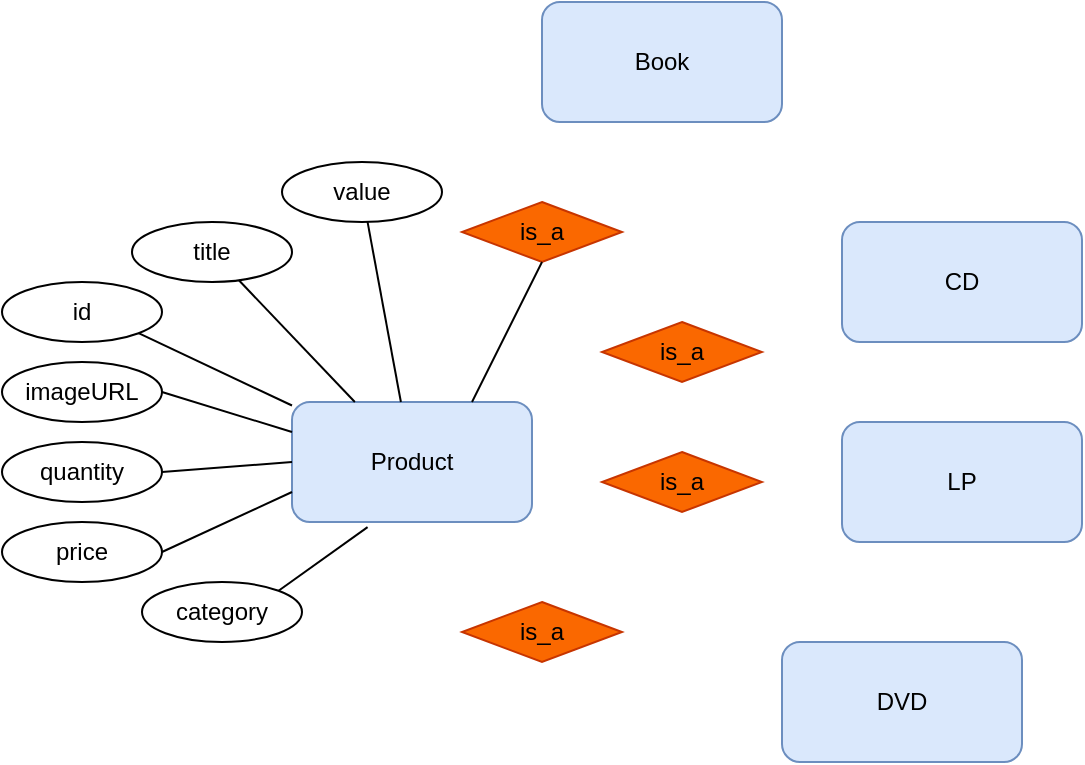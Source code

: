 <mxfile version="22.1.18" type="github">
  <diagram id="R2lEEEUBdFMjLlhIrx00" name="Page-1">
    <mxGraphModel dx="1562" dy="891" grid="1" gridSize="10" guides="1" tooltips="1" connect="1" arrows="1" fold="1" page="1" pageScale="1" pageWidth="850" pageHeight="1100" math="0" shadow="0" extFonts="Permanent Marker^https://fonts.googleapis.com/css?family=Permanent+Marker">
      <root>
        <mxCell id="0" />
        <mxCell id="1" parent="0" />
        <mxCell id="zZhm9E_2jFgNcmyxIRVF-1" value="Product&lt;br&gt;" style="rounded=1;whiteSpace=wrap;html=1;fillColor=#dae8fc;strokeColor=#6c8ebf;" vertex="1" parent="1">
          <mxGeometry x="305" y="310" width="120" height="60" as="geometry" />
        </mxCell>
        <mxCell id="zZhm9E_2jFgNcmyxIRVF-2" value="DVD" style="rounded=1;whiteSpace=wrap;html=1;fillColor=#dae8fc;strokeColor=#6c8ebf;" vertex="1" parent="1">
          <mxGeometry x="550" y="430" width="120" height="60" as="geometry" />
        </mxCell>
        <mxCell id="zZhm9E_2jFgNcmyxIRVF-3" value="LP" style="rounded=1;whiteSpace=wrap;html=1;fillColor=#dae8fc;strokeColor=#6c8ebf;" vertex="1" parent="1">
          <mxGeometry x="580" y="320" width="120" height="60" as="geometry" />
        </mxCell>
        <mxCell id="zZhm9E_2jFgNcmyxIRVF-4" value="CD" style="rounded=1;whiteSpace=wrap;html=1;fillColor=#dae8fc;strokeColor=#6c8ebf;" vertex="1" parent="1">
          <mxGeometry x="580" y="220" width="120" height="60" as="geometry" />
        </mxCell>
        <mxCell id="zZhm9E_2jFgNcmyxIRVF-5" value="Book&lt;br&gt;" style="rounded=1;whiteSpace=wrap;html=1;fillColor=#dae8fc;strokeColor=#6c8ebf;" vertex="1" parent="1">
          <mxGeometry x="430" y="110" width="120" height="60" as="geometry" />
        </mxCell>
        <mxCell id="zZhm9E_2jFgNcmyxIRVF-6" value="id" style="ellipse;whiteSpace=wrap;html=1;" vertex="1" parent="1">
          <mxGeometry x="160" y="250" width="80" height="30" as="geometry" />
        </mxCell>
        <mxCell id="zZhm9E_2jFgNcmyxIRVF-7" value="imageURL" style="ellipse;whiteSpace=wrap;html=1;" vertex="1" parent="1">
          <mxGeometry x="160" y="290" width="80" height="30" as="geometry" />
        </mxCell>
        <mxCell id="zZhm9E_2jFgNcmyxIRVF-8" value="quantity" style="ellipse;whiteSpace=wrap;html=1;" vertex="1" parent="1">
          <mxGeometry x="160" y="330" width="80" height="30" as="geometry" />
        </mxCell>
        <mxCell id="zZhm9E_2jFgNcmyxIRVF-9" value="title" style="ellipse;whiteSpace=wrap;html=1;" vertex="1" parent="1">
          <mxGeometry x="225" y="220" width="80" height="30" as="geometry" />
        </mxCell>
        <mxCell id="zZhm9E_2jFgNcmyxIRVF-10" value="price" style="ellipse;whiteSpace=wrap;html=1;" vertex="1" parent="1">
          <mxGeometry x="160" y="370" width="80" height="30" as="geometry" />
        </mxCell>
        <mxCell id="zZhm9E_2jFgNcmyxIRVF-11" value="value" style="ellipse;whiteSpace=wrap;html=1;" vertex="1" parent="1">
          <mxGeometry x="300" y="190" width="80" height="30" as="geometry" />
        </mxCell>
        <mxCell id="zZhm9E_2jFgNcmyxIRVF-12" value="category" style="ellipse;whiteSpace=wrap;html=1;" vertex="1" parent="1">
          <mxGeometry x="230" y="400" width="80" height="30" as="geometry" />
        </mxCell>
        <mxCell id="zZhm9E_2jFgNcmyxIRVF-20" value="" style="endArrow=none;html=1;rounded=0;" edge="1" parent="1" source="zZhm9E_2jFgNcmyxIRVF-1" target="zZhm9E_2jFgNcmyxIRVF-11">
          <mxGeometry relative="1" as="geometry">
            <mxPoint x="340" y="360" as="sourcePoint" />
            <mxPoint x="500" y="360" as="targetPoint" />
          </mxGeometry>
        </mxCell>
        <mxCell id="zZhm9E_2jFgNcmyxIRVF-21" value="" style="endArrow=none;html=1;rounded=0;" edge="1" parent="1" source="zZhm9E_2jFgNcmyxIRVF-1" target="zZhm9E_2jFgNcmyxIRVF-9">
          <mxGeometry relative="1" as="geometry">
            <mxPoint x="340" y="360" as="sourcePoint" />
            <mxPoint x="500" y="360" as="targetPoint" />
          </mxGeometry>
        </mxCell>
        <mxCell id="zZhm9E_2jFgNcmyxIRVF-27" value="" style="endArrow=none;html=1;rounded=0;entryX=1;entryY=1;entryDx=0;entryDy=0;" edge="1" parent="1" source="zZhm9E_2jFgNcmyxIRVF-1" target="zZhm9E_2jFgNcmyxIRVF-6">
          <mxGeometry relative="1" as="geometry">
            <mxPoint x="340" y="360" as="sourcePoint" />
            <mxPoint x="500" y="360" as="targetPoint" />
          </mxGeometry>
        </mxCell>
        <mxCell id="zZhm9E_2jFgNcmyxIRVF-28" value="" style="endArrow=none;html=1;rounded=0;entryX=1;entryY=0.5;entryDx=0;entryDy=0;exitX=0;exitY=0.25;exitDx=0;exitDy=0;" edge="1" parent="1" source="zZhm9E_2jFgNcmyxIRVF-1" target="zZhm9E_2jFgNcmyxIRVF-7">
          <mxGeometry relative="1" as="geometry">
            <mxPoint x="340" y="360" as="sourcePoint" />
            <mxPoint x="500" y="360" as="targetPoint" />
          </mxGeometry>
        </mxCell>
        <mxCell id="zZhm9E_2jFgNcmyxIRVF-29" value="" style="endArrow=none;html=1;rounded=0;entryX=1;entryY=0.5;entryDx=0;entryDy=0;exitX=0;exitY=0.5;exitDx=0;exitDy=0;" edge="1" parent="1" source="zZhm9E_2jFgNcmyxIRVF-1" target="zZhm9E_2jFgNcmyxIRVF-8">
          <mxGeometry relative="1" as="geometry">
            <mxPoint x="340" y="360" as="sourcePoint" />
            <mxPoint x="500" y="360" as="targetPoint" />
          </mxGeometry>
        </mxCell>
        <mxCell id="zZhm9E_2jFgNcmyxIRVF-30" value="" style="endArrow=none;html=1;rounded=0;entryX=1;entryY=0.5;entryDx=0;entryDy=0;exitX=0;exitY=0.75;exitDx=0;exitDy=0;" edge="1" parent="1" source="zZhm9E_2jFgNcmyxIRVF-1" target="zZhm9E_2jFgNcmyxIRVF-10">
          <mxGeometry relative="1" as="geometry">
            <mxPoint x="340" y="360" as="sourcePoint" />
            <mxPoint x="500" y="360" as="targetPoint" />
          </mxGeometry>
        </mxCell>
        <mxCell id="zZhm9E_2jFgNcmyxIRVF-31" value="" style="endArrow=none;html=1;rounded=0;entryX=1;entryY=0;entryDx=0;entryDy=0;exitX=0.315;exitY=1.043;exitDx=0;exitDy=0;exitPerimeter=0;" edge="1" parent="1" source="zZhm9E_2jFgNcmyxIRVF-1" target="zZhm9E_2jFgNcmyxIRVF-12">
          <mxGeometry relative="1" as="geometry">
            <mxPoint x="340" y="360" as="sourcePoint" />
            <mxPoint x="500" y="360" as="targetPoint" />
          </mxGeometry>
        </mxCell>
        <mxCell id="zZhm9E_2jFgNcmyxIRVF-32" value="is_a" style="rhombus;whiteSpace=wrap;html=1;fillColor=#FA6800;fontColor=#000000;strokeColor=#C73500;" vertex="1" parent="1">
          <mxGeometry x="390" y="210" width="80" height="30" as="geometry" />
        </mxCell>
        <mxCell id="zZhm9E_2jFgNcmyxIRVF-33" value="is_a" style="rhombus;whiteSpace=wrap;html=1;fillColor=#FA6800;fontColor=#000000;strokeColor=#C73500;" vertex="1" parent="1">
          <mxGeometry x="460" y="270" width="80" height="30" as="geometry" />
        </mxCell>
        <mxCell id="zZhm9E_2jFgNcmyxIRVF-34" value="is_a" style="rhombus;whiteSpace=wrap;html=1;fillColor=#FA6800;fontColor=#000000;strokeColor=#C73500;" vertex="1" parent="1">
          <mxGeometry x="460" y="335" width="80" height="30" as="geometry" />
        </mxCell>
        <mxCell id="zZhm9E_2jFgNcmyxIRVF-35" value="is_a" style="rhombus;whiteSpace=wrap;html=1;fillColor=#FA6800;fontColor=#000000;strokeColor=#C73500;" vertex="1" parent="1">
          <mxGeometry x="390" y="410" width="80" height="30" as="geometry" />
        </mxCell>
        <mxCell id="zZhm9E_2jFgNcmyxIRVF-37" value="" style="endArrow=none;html=1;rounded=0;exitX=0.75;exitY=0;exitDx=0;exitDy=0;entryX=0.5;entryY=1;entryDx=0;entryDy=0;" edge="1" parent="1" source="zZhm9E_2jFgNcmyxIRVF-1" target="zZhm9E_2jFgNcmyxIRVF-32">
          <mxGeometry relative="1" as="geometry">
            <mxPoint x="340" y="360" as="sourcePoint" />
            <mxPoint x="500" y="360" as="targetPoint" />
          </mxGeometry>
        </mxCell>
      </root>
    </mxGraphModel>
  </diagram>
</mxfile>

